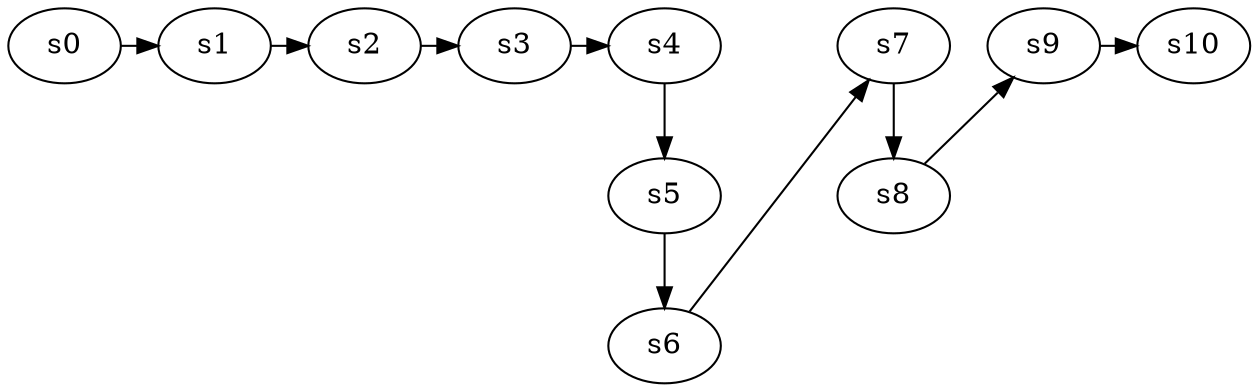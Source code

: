 digraph game_0142_chain_11 {
    s0 [name="s0", player=0, target=1];
    s1 [name="s1", player=1, target=1];
    s2 [name="s2", player=0];
    s3 [name="s3", player=1, target=1];
    s4 [name="s4", player=0];
    s5 [name="s5", player=1, target=1];
    s6 [name="s6", player=0];
    s7 [name="s7", player=1];
    s8 [name="s8", player=0, target=1];
    s9 [name="s9", player=1];
    s10 [name="s10", player=0, target=1];

    s0 -> s1 [constraint="time == 10"];
    s1 -> s2 [constraint="time % 4 == 0"];
    s2 -> s3 [constraint="time % 2 == 0"];
    s3 -> s4 [constraint="time == 2 || time == 3 || time == 8 || time == 13 || time == 15"];
    s4 -> s5;
    s5 -> s6;
    s6 -> s7 [constraint="time % 2 == 0"];
    s7 -> s8;
    s8 -> s9 [constraint="time == 3 || time == 11 || time == 12 || time == 19"];
    s9 -> s10 [constraint="time % 4 == 2"];
}
